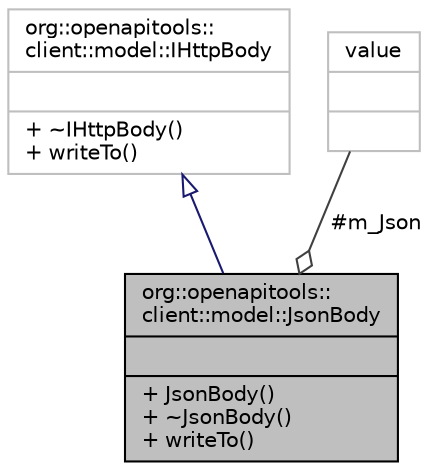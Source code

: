 digraph "org::openapitools::client::model::JsonBody"
{
 // INTERACTIVE_SVG=YES
 // LATEX_PDF_SIZE
  bgcolor="transparent";
  edge [fontname="Helvetica",fontsize="10",labelfontname="Helvetica",labelfontsize="10"];
  node [fontname="Helvetica",fontsize="10",shape=record];
  Node1 [label="{org::openapitools::\lclient::model::JsonBody\n||+ JsonBody()\l+ ~JsonBody()\l+ writeTo()\l}",height=0.2,width=0.4,color="black", fillcolor="grey75", style="filled", fontcolor="black",tooltip=" "];
  Node2 -> Node1 [dir="back",color="midnightblue",fontsize="10",style="solid",arrowtail="onormal",fontname="Helvetica"];
  Node2 [label="{org::openapitools::\lclient::model::IHttpBody\n||+ ~IHttpBody()\l+ writeTo()\l}",height=0.2,width=0.4,color="grey75",URL="$classorg_1_1openapitools_1_1client_1_1model_1_1_i_http_body.html",tooltip=" "];
  Node3 -> Node1 [color="grey25",fontsize="10",style="solid",label=" #m_Json" ,arrowhead="odiamond",fontname="Helvetica"];
  Node3 [label="{value\n||}",height=0.2,width=0.4,color="grey75",tooltip=" "];
}
